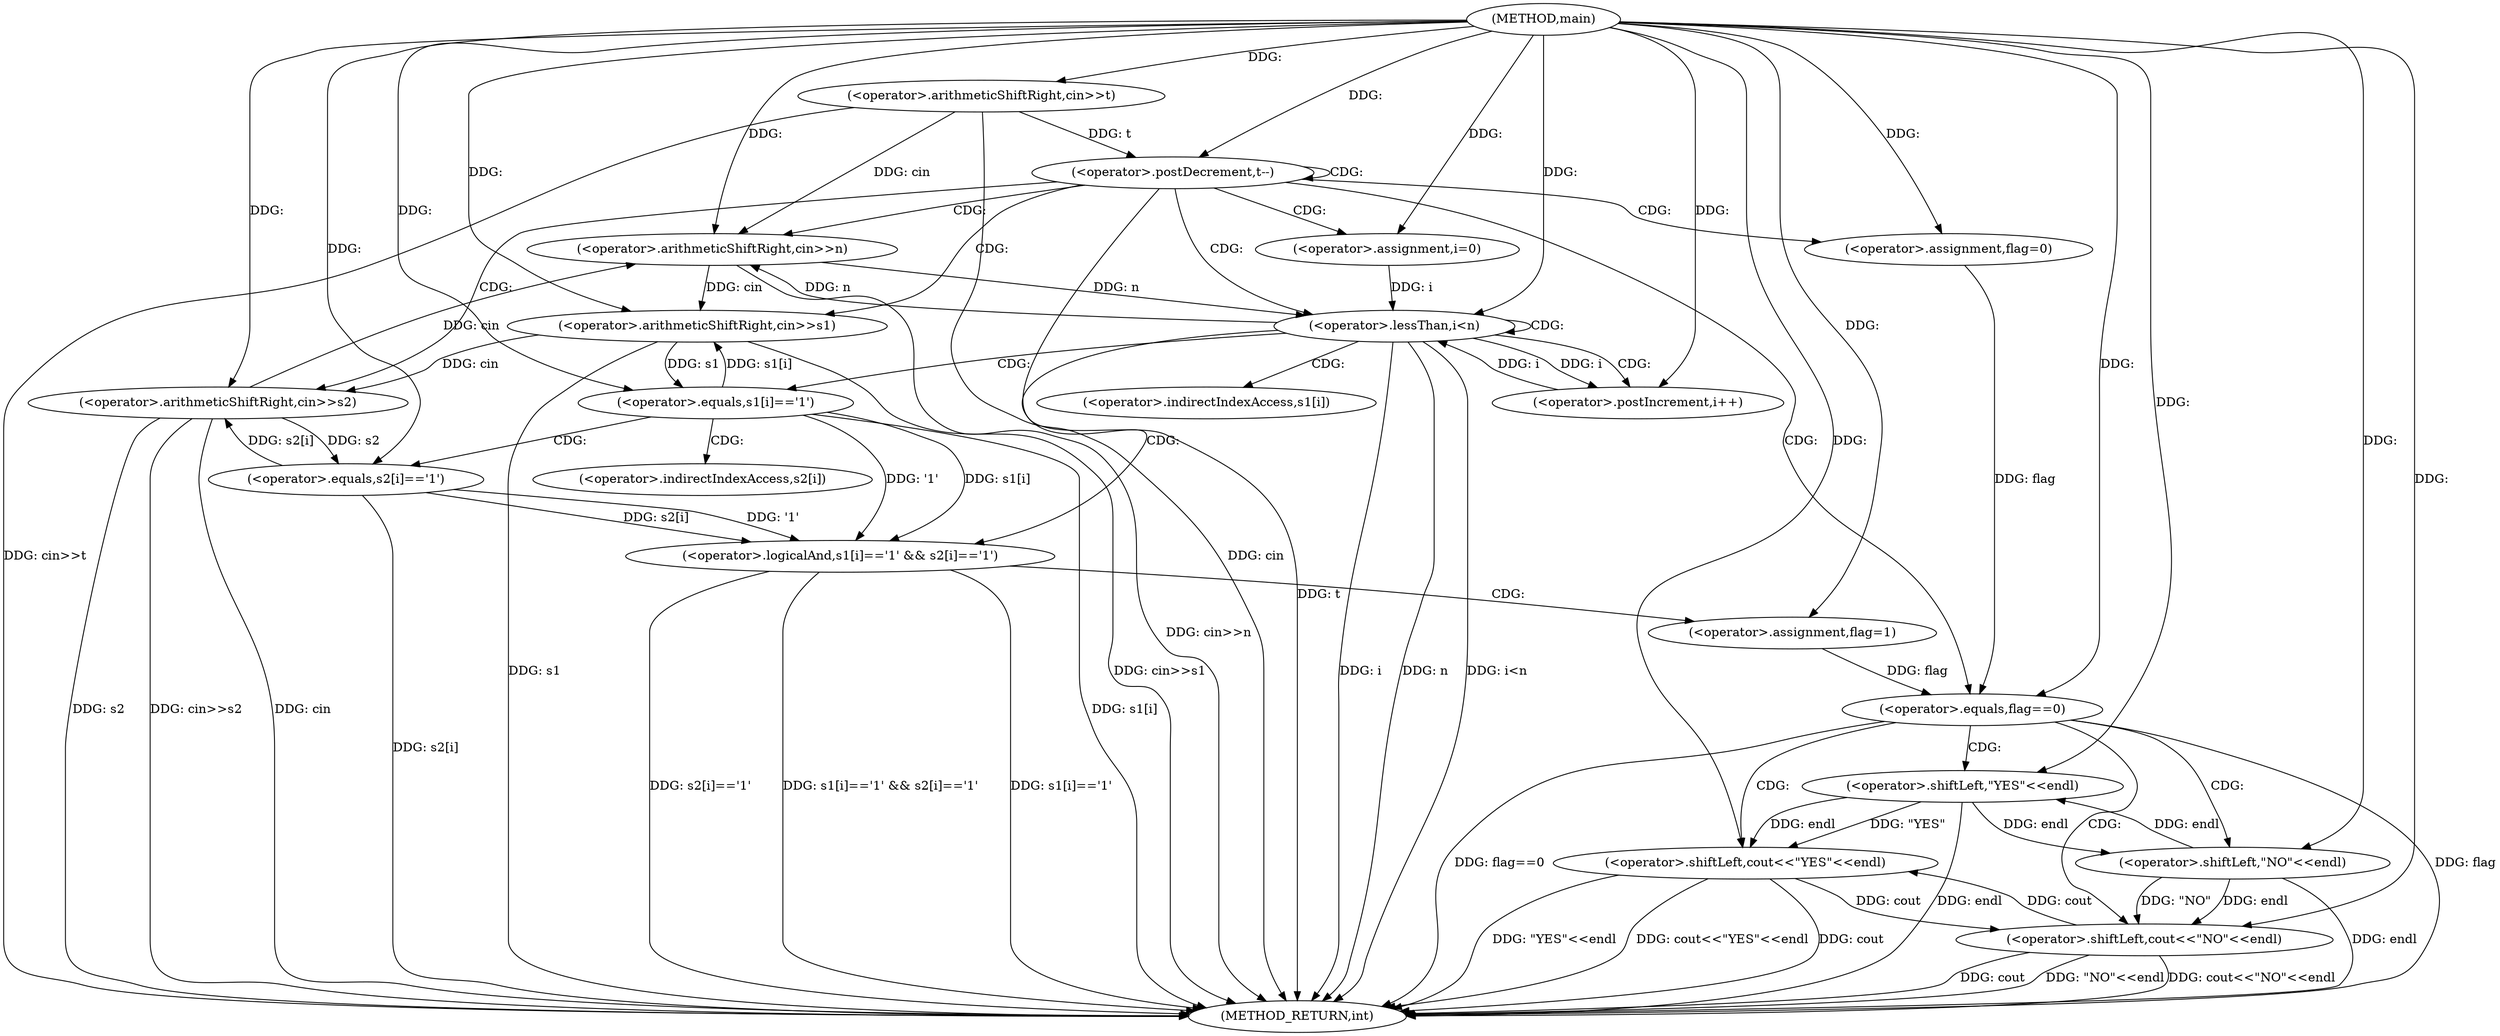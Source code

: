 digraph "main" {  
"1000101" [label = "(METHOD,main)" ]
"1000168" [label = "(METHOD_RETURN,int)" ]
"1000104" [label = "(<operator>.arithmeticShiftRight,cin>>t)" ]
"1000108" [label = "(<operator>.postDecrement,t--)" ]
"1000112" [label = "(<operator>.arithmeticShiftRight,cin>>n)" ]
"1000116" [label = "(<operator>.arithmeticShiftRight,cin>>s1)" ]
"1000120" [label = "(<operator>.arithmeticShiftRight,cin>>s2)" ]
"1000124" [label = "(<operator>.assignment,flag=0)" ]
"1000129" [label = "(<operator>.assignment,i=0)" ]
"1000132" [label = "(<operator>.lessThan,i<n)" ]
"1000135" [label = "(<operator>.postIncrement,i++)" ]
"1000154" [label = "(<operator>.equals,flag==0)" ]
"1000157" [label = "(<operator>.shiftLeft,cout<<\"YES\"<<endl)" ]
"1000163" [label = "(<operator>.shiftLeft,cout<<\"NO\"<<endl)" ]
"1000139" [label = "(<operator>.logicalAnd,s1[i]=='1' && s2[i]=='1')" ]
"1000150" [label = "(<operator>.assignment,flag=1)" ]
"1000159" [label = "(<operator>.shiftLeft,\"YES\"<<endl)" ]
"1000165" [label = "(<operator>.shiftLeft,\"NO\"<<endl)" ]
"1000140" [label = "(<operator>.equals,s1[i]=='1')" ]
"1000145" [label = "(<operator>.equals,s2[i]=='1')" ]
"1000141" [label = "(<operator>.indirectIndexAccess,s1[i])" ]
"1000146" [label = "(<operator>.indirectIndexAccess,s2[i])" ]
  "1000104" -> "1000168"  [ label = "DDG: cin"] 
  "1000104" -> "1000168"  [ label = "DDG: cin>>t"] 
  "1000108" -> "1000168"  [ label = "DDG: t"] 
  "1000112" -> "1000168"  [ label = "DDG: cin>>n"] 
  "1000116" -> "1000168"  [ label = "DDG: s1"] 
  "1000116" -> "1000168"  [ label = "DDG: cin>>s1"] 
  "1000120" -> "1000168"  [ label = "DDG: cin"] 
  "1000120" -> "1000168"  [ label = "DDG: s2"] 
  "1000120" -> "1000168"  [ label = "DDG: cin>>s2"] 
  "1000132" -> "1000168"  [ label = "DDG: i"] 
  "1000132" -> "1000168"  [ label = "DDG: n"] 
  "1000132" -> "1000168"  [ label = "DDG: i<n"] 
  "1000154" -> "1000168"  [ label = "DDG: flag"] 
  "1000154" -> "1000168"  [ label = "DDG: flag==0"] 
  "1000163" -> "1000168"  [ label = "DDG: cout"] 
  "1000165" -> "1000168"  [ label = "DDG: endl"] 
  "1000163" -> "1000168"  [ label = "DDG: \"NO\"<<endl"] 
  "1000163" -> "1000168"  [ label = "DDG: cout<<\"NO\"<<endl"] 
  "1000157" -> "1000168"  [ label = "DDG: cout"] 
  "1000159" -> "1000168"  [ label = "DDG: endl"] 
  "1000157" -> "1000168"  [ label = "DDG: \"YES\"<<endl"] 
  "1000157" -> "1000168"  [ label = "DDG: cout<<\"YES\"<<endl"] 
  "1000140" -> "1000168"  [ label = "DDG: s1[i]"] 
  "1000139" -> "1000168"  [ label = "DDG: s1[i]=='1'"] 
  "1000145" -> "1000168"  [ label = "DDG: s2[i]"] 
  "1000139" -> "1000168"  [ label = "DDG: s2[i]=='1'"] 
  "1000139" -> "1000168"  [ label = "DDG: s1[i]=='1' && s2[i]=='1'"] 
  "1000101" -> "1000104"  [ label = "DDG: "] 
  "1000104" -> "1000108"  [ label = "DDG: t"] 
  "1000101" -> "1000108"  [ label = "DDG: "] 
  "1000101" -> "1000124"  [ label = "DDG: "] 
  "1000104" -> "1000112"  [ label = "DDG: cin"] 
  "1000120" -> "1000112"  [ label = "DDG: cin"] 
  "1000101" -> "1000112"  [ label = "DDG: "] 
  "1000132" -> "1000112"  [ label = "DDG: n"] 
  "1000112" -> "1000116"  [ label = "DDG: cin"] 
  "1000101" -> "1000116"  [ label = "DDG: "] 
  "1000140" -> "1000116"  [ label = "DDG: s1[i]"] 
  "1000116" -> "1000120"  [ label = "DDG: cin"] 
  "1000101" -> "1000120"  [ label = "DDG: "] 
  "1000145" -> "1000120"  [ label = "DDG: s2[i]"] 
  "1000101" -> "1000129"  [ label = "DDG: "] 
  "1000129" -> "1000132"  [ label = "DDG: i"] 
  "1000135" -> "1000132"  [ label = "DDG: i"] 
  "1000101" -> "1000132"  [ label = "DDG: "] 
  "1000112" -> "1000132"  [ label = "DDG: n"] 
  "1000132" -> "1000135"  [ label = "DDG: i"] 
  "1000101" -> "1000135"  [ label = "DDG: "] 
  "1000124" -> "1000154"  [ label = "DDG: flag"] 
  "1000150" -> "1000154"  [ label = "DDG: flag"] 
  "1000101" -> "1000154"  [ label = "DDG: "] 
  "1000163" -> "1000157"  [ label = "DDG: cout"] 
  "1000101" -> "1000157"  [ label = "DDG: "] 
  "1000159" -> "1000157"  [ label = "DDG: endl"] 
  "1000159" -> "1000157"  [ label = "DDG: \"YES\""] 
  "1000101" -> "1000150"  [ label = "DDG: "] 
  "1000101" -> "1000159"  [ label = "DDG: "] 
  "1000165" -> "1000159"  [ label = "DDG: endl"] 
  "1000157" -> "1000163"  [ label = "DDG: cout"] 
  "1000101" -> "1000163"  [ label = "DDG: "] 
  "1000165" -> "1000163"  [ label = "DDG: endl"] 
  "1000165" -> "1000163"  [ label = "DDG: \"NO\""] 
  "1000140" -> "1000139"  [ label = "DDG: s1[i]"] 
  "1000140" -> "1000139"  [ label = "DDG: '1'"] 
  "1000145" -> "1000139"  [ label = "DDG: s2[i]"] 
  "1000145" -> "1000139"  [ label = "DDG: '1'"] 
  "1000101" -> "1000165"  [ label = "DDG: "] 
  "1000159" -> "1000165"  [ label = "DDG: endl"] 
  "1000116" -> "1000140"  [ label = "DDG: s1"] 
  "1000101" -> "1000140"  [ label = "DDG: "] 
  "1000120" -> "1000145"  [ label = "DDG: s2"] 
  "1000101" -> "1000145"  [ label = "DDG: "] 
  "1000108" -> "1000112"  [ label = "CDG: "] 
  "1000108" -> "1000116"  [ label = "CDG: "] 
  "1000108" -> "1000120"  [ label = "CDG: "] 
  "1000108" -> "1000132"  [ label = "CDG: "] 
  "1000108" -> "1000129"  [ label = "CDG: "] 
  "1000108" -> "1000124"  [ label = "CDG: "] 
  "1000108" -> "1000154"  [ label = "CDG: "] 
  "1000108" -> "1000108"  [ label = "CDG: "] 
  "1000132" -> "1000141"  [ label = "CDG: "] 
  "1000132" -> "1000139"  [ label = "CDG: "] 
  "1000132" -> "1000135"  [ label = "CDG: "] 
  "1000132" -> "1000132"  [ label = "CDG: "] 
  "1000132" -> "1000140"  [ label = "CDG: "] 
  "1000154" -> "1000165"  [ label = "CDG: "] 
  "1000154" -> "1000157"  [ label = "CDG: "] 
  "1000154" -> "1000163"  [ label = "CDG: "] 
  "1000154" -> "1000159"  [ label = "CDG: "] 
  "1000139" -> "1000150"  [ label = "CDG: "] 
  "1000140" -> "1000145"  [ label = "CDG: "] 
  "1000140" -> "1000146"  [ label = "CDG: "] 
}
